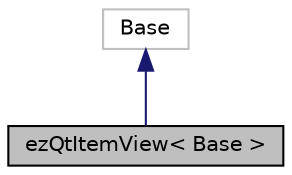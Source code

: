 digraph "ezQtItemView&lt; Base &gt;"
{
 // LATEX_PDF_SIZE
  edge [fontname="Helvetica",fontsize="10",labelfontname="Helvetica",labelfontsize="10"];
  node [fontname="Helvetica",fontsize="10",shape=record];
  Node1 [label="ezQtItemView\< Base \>",height=0.2,width=0.4,color="black", fillcolor="grey75", style="filled", fontcolor="black",tooltip="Template to be used with classes derived from QAbstractItemView. Allows the use of ezQtItemDelegate."];
  Node2 -> Node1 [dir="back",color="midnightblue",fontsize="10",style="solid",fontname="Helvetica"];
  Node2 [label="Base",height=0.2,width=0.4,color="grey75", fillcolor="white", style="filled",tooltip=" "];
}
